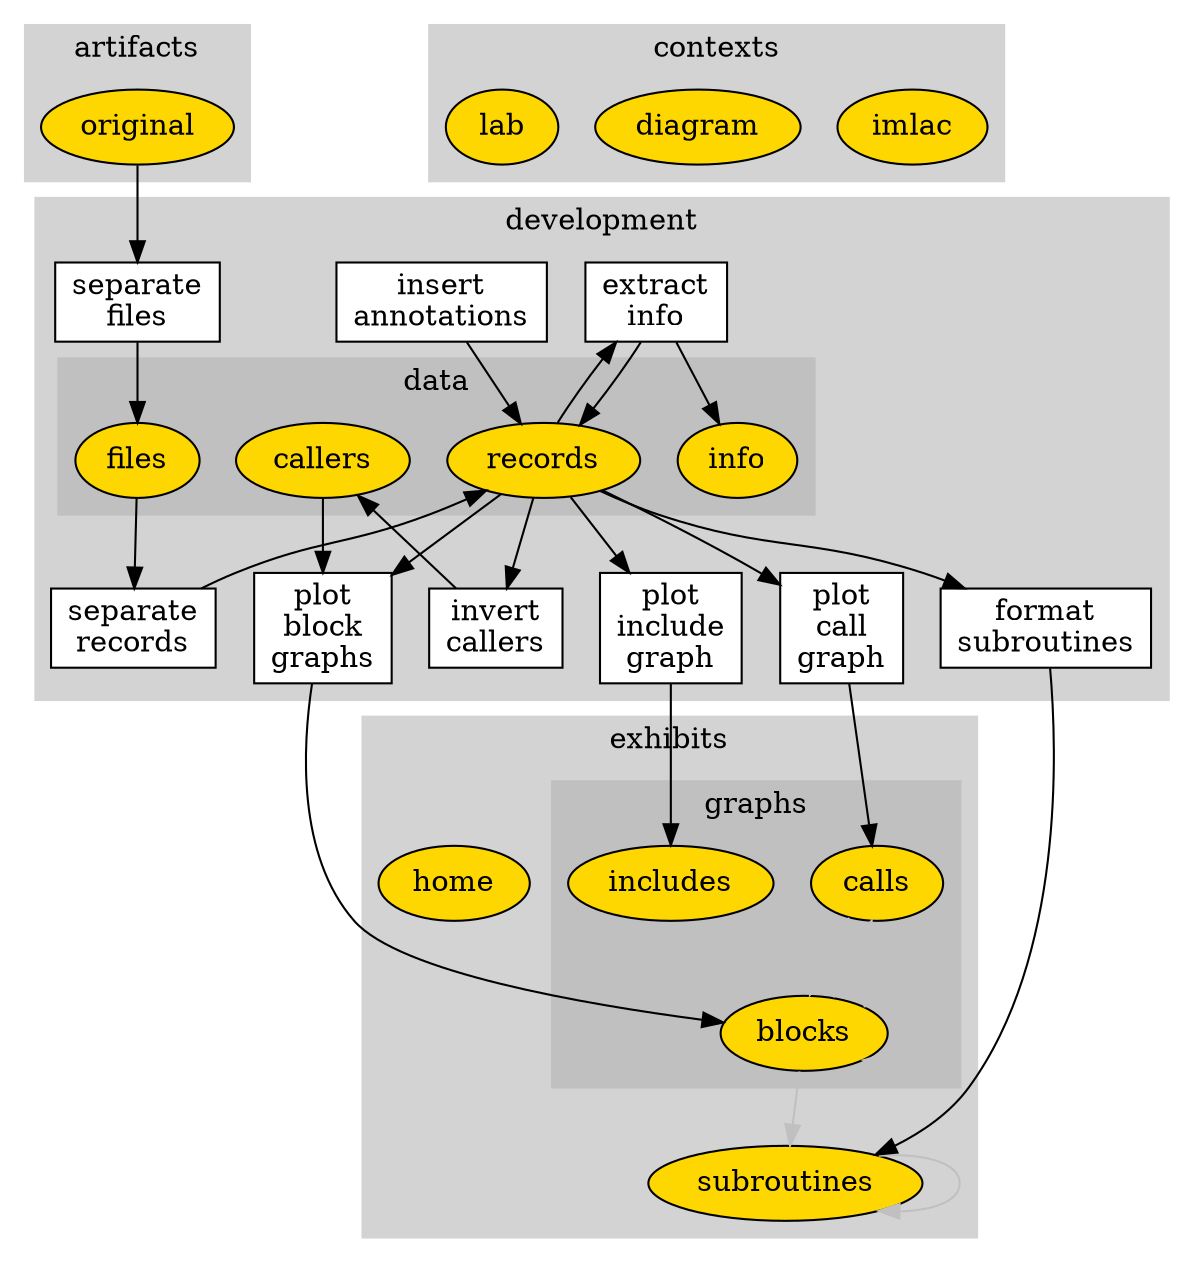 digraph make {
node [style=filled fillcolor=gold]

subgraph cluster_artifacts {
label=artifacts;
style=filled;
color=lightgrey;
URL="artifacts"
original [URL="artifacts/original.txt"];
}

subgraph cluster_contexts {
label=contexts;
style=filled;
color=lightgrey;
URL="contexts"
imlac [URL="contexts/imlac"];
diagram [URL="contexts/diagram"];
lab [URL="contexts/lab"];
}

subgraph cluster_exhibits {
label=exhibits
style=filled;
color=lightgrey;
URL="exhibits"
subroutines [URL="exhibits/subroutines/#subroutinesMAIN"];
calls [URL="exhibits/calls.svg"];
includes [URL="exhibits/includes.svg"];
blocks [URL="exhibits/blocks/MAIN.svg"];
home [URL="index.html"];

subgraph cluster_graphs {
label=graphs
style=filled;
color=silver;
URL="exhibits/graphs"
calls [URL="exhibits/graphs/calls.svg"];
includes [URL="exhibits/graphs/includes.svg"];
blocks [URL="exhibits/graphs/blocks/MAIN.svg"];
}

}

subgraph cluster_development {
label="development"
style=filled;
color=lightgrey;
URL="development"

subgraph cluster_data {
label="data"
style=filled;
color=silver;
URL="development/data"
files [URL="development/data/files"];
records [URL="development/data/records"];
callers [URL="development/data/callers"];
info [URL="development/data/info"]
}

node [shape=rectangle fillcolor=white]
original -> "separate\nfiles" -> files;
records -> "plot\nblock\ngraphs" -> blocks;
records -> "extract\ninfo" -> info;
"extract\ninfo" -> records;
"insert\nannotations" -> records;
callers -> "plot\nblock\ngraphs";
files -> "separate\nrecords" -> records;
records -> "invert\ncallers" -> callers;
records -> "format\nsubroutines" -> subroutines;
records -> "plot\ncall\ngraph" -> calls;
records -> "plot\ninclude\ngraph" -> includes;
}

edge [color=gray]
calls -> blocks -> blocks -> calls;
blocks -> subroutines -> subroutines;
}
